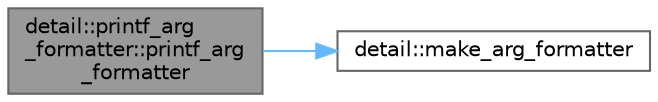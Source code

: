 digraph "detail::printf_arg_formatter::printf_arg_formatter"
{
 // LATEX_PDF_SIZE
  bgcolor="transparent";
  edge [fontname=Helvetica,fontsize=10,labelfontname=Helvetica,labelfontsize=10];
  node [fontname=Helvetica,fontsize=10,shape=box,height=0.2,width=0.4];
  rankdir="LR";
  Node1 [id="Node000001",label="detail::printf_arg\l_formatter::printf_arg\l_formatter",height=0.2,width=0.4,color="gray40", fillcolor="grey60", style="filled", fontcolor="black",tooltip=" "];
  Node1 -> Node2 [id="edge2_Node000001_Node000002",color="steelblue1",style="solid",tooltip=" "];
  Node2 [id="Node000002",label="detail::make_arg_formatter",height=0.2,width=0.4,color="grey40", fillcolor="white", style="filled",URL="$namespacedetail.html#a1ceb6e1ac6f915edf1558d0b05fd1fe6",tooltip=" "];
}
